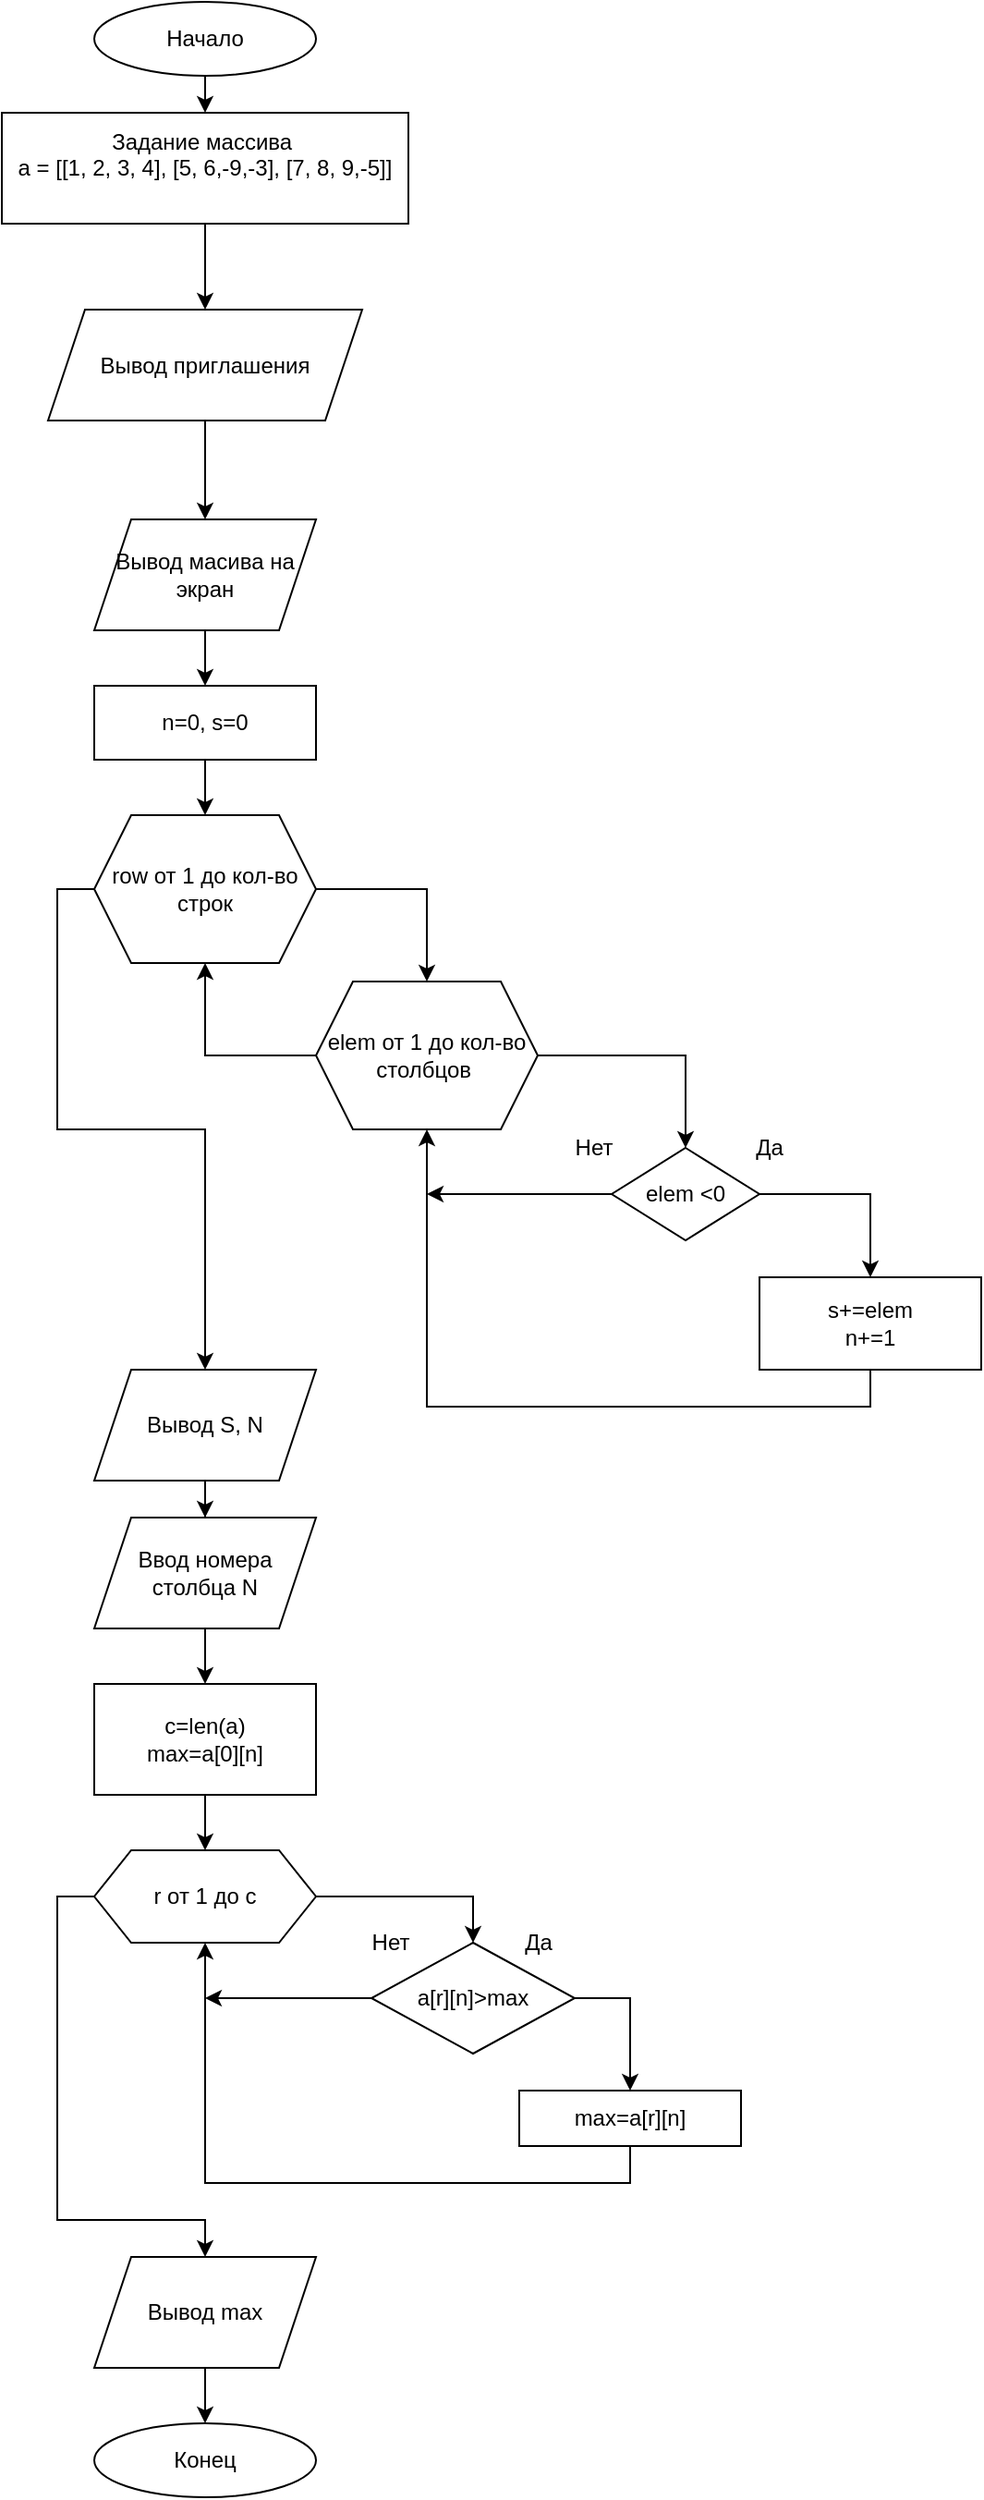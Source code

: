<mxfile version="14.6.13" type="device"><diagram id="6a731a19-8d31-9384-78a2-239565b7b9f0" name="Page-1"><mxGraphModel dx="1086" dy="1613" grid="1" gridSize="10" guides="1" tooltips="1" connect="1" arrows="1" fold="1" page="1" pageScale="1" pageWidth="1169" pageHeight="827" background="#ffffff" math="0" shadow="0"><root><mxCell id="0"/><mxCell id="1" parent="0"/><mxCell id="NZc4HDJNSBxelqFDVV6K-67" style="edgeStyle=orthogonalEdgeStyle;rounded=0;orthogonalLoop=1;jettySize=auto;html=1;exitX=0.5;exitY=1;exitDx=0;exitDy=0;entryX=0.5;entryY=0;entryDx=0;entryDy=0;" edge="1" parent="1" source="NZc4HDJNSBxelqFDVV6K-56" target="NZc4HDJNSBxelqFDVV6K-57"><mxGeometry relative="1" as="geometry"/></mxCell><mxCell id="NZc4HDJNSBxelqFDVV6K-56" value="Начало" style="ellipse;whiteSpace=wrap;html=1;" vertex="1" parent="1"><mxGeometry x="200" y="-640" width="120" height="40" as="geometry"/></mxCell><mxCell id="NZc4HDJNSBxelqFDVV6K-68" style="edgeStyle=orthogonalEdgeStyle;rounded=0;orthogonalLoop=1;jettySize=auto;html=1;exitX=0.5;exitY=1;exitDx=0;exitDy=0;entryX=0.5;entryY=0;entryDx=0;entryDy=0;" edge="1" parent="1" source="NZc4HDJNSBxelqFDVV6K-57" target="NZc4HDJNSBxelqFDVV6K-58"><mxGeometry relative="1" as="geometry"/></mxCell><mxCell id="NZc4HDJNSBxelqFDVV6K-57" value="Задание массива&amp;nbsp;&lt;br&gt;&lt;span&gt;a = [[1, 2, 3, 4], [5, 6,-9,-3], [7, 8, 9,-5]]&lt;br&gt;&lt;br&gt;&lt;/span&gt;" style="rounded=0;whiteSpace=wrap;html=1;" vertex="1" parent="1"><mxGeometry x="150" y="-580" width="220" height="60" as="geometry"/></mxCell><mxCell id="NZc4HDJNSBxelqFDVV6K-69" style="edgeStyle=orthogonalEdgeStyle;rounded=0;orthogonalLoop=1;jettySize=auto;html=1;exitX=0.5;exitY=1;exitDx=0;exitDy=0;entryX=0.5;entryY=0;entryDx=0;entryDy=0;" edge="1" parent="1" source="NZc4HDJNSBxelqFDVV6K-58" target="NZc4HDJNSBxelqFDVV6K-60"><mxGeometry relative="1" as="geometry"/></mxCell><mxCell id="NZc4HDJNSBxelqFDVV6K-58" value="Вывод приглашения" style="shape=parallelogram;perimeter=parallelogramPerimeter;whiteSpace=wrap;html=1;fixedSize=1;" vertex="1" parent="1"><mxGeometry x="175" y="-473.5" width="170" height="60" as="geometry"/></mxCell><mxCell id="NZc4HDJNSBxelqFDVV6K-70" style="edgeStyle=orthogonalEdgeStyle;rounded=0;orthogonalLoop=1;jettySize=auto;html=1;exitX=0.5;exitY=1;exitDx=0;exitDy=0;" edge="1" parent="1" source="NZc4HDJNSBxelqFDVV6K-60" target="NZc4HDJNSBxelqFDVV6K-78"><mxGeometry relative="1" as="geometry"><mxPoint x="260" y="-250" as="targetPoint"/></mxGeometry></mxCell><mxCell id="NZc4HDJNSBxelqFDVV6K-60" value="Вывод масива на экран" style="shape=parallelogram;perimeter=parallelogramPerimeter;whiteSpace=wrap;html=1;fixedSize=1;" vertex="1" parent="1"><mxGeometry x="200" y="-360" width="120" height="60" as="geometry"/></mxCell><mxCell id="NZc4HDJNSBxelqFDVV6K-74" style="edgeStyle=orthogonalEdgeStyle;rounded=0;orthogonalLoop=1;jettySize=auto;html=1;exitX=0;exitY=0.5;exitDx=0;exitDy=0;entryX=0.5;entryY=0;entryDx=0;entryDy=0;" edge="1" parent="1" source="NZc4HDJNSBxelqFDVV6K-61" target="NZc4HDJNSBxelqFDVV6K-64"><mxGeometry relative="1" as="geometry"><Array as="points"><mxPoint x="180" y="-160"/><mxPoint x="180" y="-30"/><mxPoint x="260" y="-30"/></Array></mxGeometry></mxCell><mxCell id="NZc4HDJNSBxelqFDVV6K-77" style="edgeStyle=orthogonalEdgeStyle;rounded=0;orthogonalLoop=1;jettySize=auto;html=1;exitX=1;exitY=0.5;exitDx=0;exitDy=0;entryX=0.5;entryY=0;entryDx=0;entryDy=0;" edge="1" parent="1" source="NZc4HDJNSBxelqFDVV6K-61" target="NZc4HDJNSBxelqFDVV6K-76"><mxGeometry relative="1" as="geometry"/></mxCell><mxCell id="NZc4HDJNSBxelqFDVV6K-61" value="row от 1 до кол-во строк" style="shape=hexagon;perimeter=hexagonPerimeter2;whiteSpace=wrap;html=1;fixedSize=1;" vertex="1" parent="1"><mxGeometry x="200" y="-200" width="120" height="80" as="geometry"/></mxCell><mxCell id="NZc4HDJNSBxelqFDVV6K-72" style="edgeStyle=orthogonalEdgeStyle;rounded=0;orthogonalLoop=1;jettySize=auto;html=1;entryX=0.5;entryY=0;entryDx=0;entryDy=0;exitX=1;exitY=0.5;exitDx=0;exitDy=0;" edge="1" parent="1" source="NZc4HDJNSBxelqFDVV6K-80" target="NZc4HDJNSBxelqFDVV6K-63"><mxGeometry relative="1" as="geometry"><mxPoint x="660" y="-40" as="sourcePoint"/></mxGeometry></mxCell><mxCell id="NZc4HDJNSBxelqFDVV6K-73" style="edgeStyle=orthogonalEdgeStyle;rounded=0;orthogonalLoop=1;jettySize=auto;html=1;exitX=0.5;exitY=1;exitDx=0;exitDy=0;entryX=0.5;entryY=1;entryDx=0;entryDy=0;" edge="1" parent="1" source="NZc4HDJNSBxelqFDVV6K-63" target="NZc4HDJNSBxelqFDVV6K-76"><mxGeometry relative="1" as="geometry"/></mxCell><mxCell id="NZc4HDJNSBxelqFDVV6K-63" value="&lt;div&gt;s+=elem&lt;/div&gt;&lt;div&gt;&lt;span&gt;n+=1&lt;/span&gt;&lt;/div&gt;" style="rounded=0;whiteSpace=wrap;html=1;" vertex="1" parent="1"><mxGeometry x="560" y="50" width="120" height="50" as="geometry"/></mxCell><mxCell id="NZc4HDJNSBxelqFDVV6K-75" style="edgeStyle=orthogonalEdgeStyle;rounded=0;orthogonalLoop=1;jettySize=auto;html=1;exitX=0.5;exitY=1;exitDx=0;exitDy=0;" edge="1" parent="1" source="NZc4HDJNSBxelqFDVV6K-64" target="NZc4HDJNSBxelqFDVV6K-87"><mxGeometry relative="1" as="geometry"><mxPoint x="260" y="210" as="targetPoint"/></mxGeometry></mxCell><mxCell id="NZc4HDJNSBxelqFDVV6K-64" value="Вывод S, N" style="shape=parallelogram;perimeter=parallelogramPerimeter;whiteSpace=wrap;html=1;fixedSize=1;" vertex="1" parent="1"><mxGeometry x="200" y="100" width="120" height="60" as="geometry"/></mxCell><mxCell id="NZc4HDJNSBxelqFDVV6K-65" value="Конец" style="ellipse;whiteSpace=wrap;html=1;" vertex="1" parent="1"><mxGeometry x="200" y="670" width="120" height="40" as="geometry"/></mxCell><mxCell id="NZc4HDJNSBxelqFDVV6K-81" style="edgeStyle=orthogonalEdgeStyle;rounded=0;orthogonalLoop=1;jettySize=auto;html=1;exitX=1;exitY=0.5;exitDx=0;exitDy=0;entryX=0.5;entryY=0;entryDx=0;entryDy=0;" edge="1" parent="1" source="NZc4HDJNSBxelqFDVV6K-76" target="NZc4HDJNSBxelqFDVV6K-80"><mxGeometry relative="1" as="geometry"/></mxCell><mxCell id="NZc4HDJNSBxelqFDVV6K-86" style="edgeStyle=orthogonalEdgeStyle;rounded=0;orthogonalLoop=1;jettySize=auto;html=1;exitX=0;exitY=0.5;exitDx=0;exitDy=0;entryX=0.5;entryY=1;entryDx=0;entryDy=0;" edge="1" parent="1" source="NZc4HDJNSBxelqFDVV6K-76" target="NZc4HDJNSBxelqFDVV6K-61"><mxGeometry relative="1" as="geometry"/></mxCell><mxCell id="NZc4HDJNSBxelqFDVV6K-76" value="elem от 1 до кол-во столбцов&amp;nbsp;" style="shape=hexagon;perimeter=hexagonPerimeter2;whiteSpace=wrap;html=1;fixedSize=1;" vertex="1" parent="1"><mxGeometry x="320" y="-110" width="120" height="80" as="geometry"/></mxCell><mxCell id="NZc4HDJNSBxelqFDVV6K-79" style="edgeStyle=orthogonalEdgeStyle;rounded=0;orthogonalLoop=1;jettySize=auto;html=1;exitX=0.5;exitY=1;exitDx=0;exitDy=0;" edge="1" parent="1" source="NZc4HDJNSBxelqFDVV6K-78" target="NZc4HDJNSBxelqFDVV6K-61"><mxGeometry relative="1" as="geometry"/></mxCell><mxCell id="NZc4HDJNSBxelqFDVV6K-78" value="n=0, s=0" style="rounded=0;whiteSpace=wrap;html=1;" vertex="1" parent="1"><mxGeometry x="200" y="-270" width="120" height="40" as="geometry"/></mxCell><mxCell id="NZc4HDJNSBxelqFDVV6K-83" style="edgeStyle=orthogonalEdgeStyle;rounded=0;orthogonalLoop=1;jettySize=auto;html=1;exitX=0;exitY=0.5;exitDx=0;exitDy=0;" edge="1" parent="1" source="NZc4HDJNSBxelqFDVV6K-80"><mxGeometry relative="1" as="geometry"><mxPoint x="380" y="5" as="targetPoint"/></mxGeometry></mxCell><mxCell id="NZc4HDJNSBxelqFDVV6K-80" value="elem &amp;lt;0" style="rhombus;whiteSpace=wrap;html=1;" vertex="1" parent="1"><mxGeometry x="480" y="-20" width="80" height="50" as="geometry"/></mxCell><mxCell id="NZc4HDJNSBxelqFDVV6K-84" value="Да" style="text;html=1;align=center;verticalAlign=middle;resizable=0;points=[];autosize=1;strokeColor=none;" vertex="1" parent="1"><mxGeometry x="550" y="-30" width="30" height="20" as="geometry"/></mxCell><mxCell id="NZc4HDJNSBxelqFDVV6K-85" value="Нет" style="text;html=1;align=center;verticalAlign=middle;resizable=0;points=[];autosize=1;strokeColor=none;" vertex="1" parent="1"><mxGeometry x="450" y="-30" width="40" height="20" as="geometry"/></mxCell><mxCell id="NZc4HDJNSBxelqFDVV6K-89" style="edgeStyle=orthogonalEdgeStyle;rounded=0;orthogonalLoop=1;jettySize=auto;html=1;exitX=0.5;exitY=1;exitDx=0;exitDy=0;entryX=0.5;entryY=0;entryDx=0;entryDy=0;" edge="1" parent="1" source="NZc4HDJNSBxelqFDVV6K-87" target="NZc4HDJNSBxelqFDVV6K-88"><mxGeometry relative="1" as="geometry"/></mxCell><mxCell id="NZc4HDJNSBxelqFDVV6K-87" value="Ввод номера столбца N" style="shape=parallelogram;perimeter=parallelogramPerimeter;whiteSpace=wrap;html=1;fixedSize=1;" vertex="1" parent="1"><mxGeometry x="200" y="180" width="120" height="60" as="geometry"/></mxCell><mxCell id="NZc4HDJNSBxelqFDVV6K-91" style="edgeStyle=orthogonalEdgeStyle;rounded=0;orthogonalLoop=1;jettySize=auto;html=1;exitX=0.5;exitY=1;exitDx=0;exitDy=0;entryX=0.5;entryY=0;entryDx=0;entryDy=0;" edge="1" parent="1" source="NZc4HDJNSBxelqFDVV6K-88" target="NZc4HDJNSBxelqFDVV6K-90"><mxGeometry relative="1" as="geometry"/></mxCell><mxCell id="NZc4HDJNSBxelqFDVV6K-88" value="&lt;div&gt;c=len(a)&lt;/div&gt;&lt;div&gt;max=a[0][n]&lt;/div&gt;" style="rounded=0;whiteSpace=wrap;html=1;" vertex="1" parent="1"><mxGeometry x="200" y="270" width="120" height="60" as="geometry"/></mxCell><mxCell id="NZc4HDJNSBxelqFDVV6K-93" style="edgeStyle=orthogonalEdgeStyle;rounded=0;orthogonalLoop=1;jettySize=auto;html=1;exitX=1;exitY=0.5;exitDx=0;exitDy=0;entryX=0.5;entryY=0;entryDx=0;entryDy=0;" edge="1" parent="1" source="NZc4HDJNSBxelqFDVV6K-90" target="NZc4HDJNSBxelqFDVV6K-92"><mxGeometry relative="1" as="geometry"/></mxCell><mxCell id="NZc4HDJNSBxelqFDVV6K-101" style="edgeStyle=orthogonalEdgeStyle;rounded=0;orthogonalLoop=1;jettySize=auto;html=1;exitX=0;exitY=0.5;exitDx=0;exitDy=0;" edge="1" parent="1" source="NZc4HDJNSBxelqFDVV6K-90" target="NZc4HDJNSBxelqFDVV6K-100"><mxGeometry relative="1" as="geometry"><Array as="points"><mxPoint x="180" y="385"/><mxPoint x="180" y="560"/><mxPoint x="260" y="560"/></Array></mxGeometry></mxCell><mxCell id="NZc4HDJNSBxelqFDVV6K-90" value="r от 1 до с" style="shape=hexagon;perimeter=hexagonPerimeter2;whiteSpace=wrap;html=1;fixedSize=1;" vertex="1" parent="1"><mxGeometry x="200" y="360" width="120" height="50" as="geometry"/></mxCell><mxCell id="NZc4HDJNSBxelqFDVV6K-97" style="edgeStyle=orthogonalEdgeStyle;rounded=0;orthogonalLoop=1;jettySize=auto;html=1;exitX=1;exitY=0.5;exitDx=0;exitDy=0;entryX=0.5;entryY=0;entryDx=0;entryDy=0;" edge="1" parent="1" source="NZc4HDJNSBxelqFDVV6K-92" target="NZc4HDJNSBxelqFDVV6K-96"><mxGeometry relative="1" as="geometry"/></mxCell><mxCell id="NZc4HDJNSBxelqFDVV6K-99" style="edgeStyle=orthogonalEdgeStyle;rounded=0;orthogonalLoop=1;jettySize=auto;html=1;exitX=0;exitY=0.5;exitDx=0;exitDy=0;" edge="1" parent="1" source="NZc4HDJNSBxelqFDVV6K-92"><mxGeometry relative="1" as="geometry"><mxPoint x="260" y="440" as="targetPoint"/></mxGeometry></mxCell><mxCell id="NZc4HDJNSBxelqFDVV6K-92" value="a[r][n]&amp;gt;max" style="rhombus;whiteSpace=wrap;html=1;" vertex="1" parent="1"><mxGeometry x="350" y="410" width="110" height="60" as="geometry"/></mxCell><mxCell id="NZc4HDJNSBxelqFDVV6K-94" value="Да" style="text;html=1;align=center;verticalAlign=middle;resizable=0;points=[];autosize=1;strokeColor=none;" vertex="1" parent="1"><mxGeometry x="425" y="400" width="30" height="20" as="geometry"/></mxCell><mxCell id="NZc4HDJNSBxelqFDVV6K-95" value="Нет" style="text;html=1;align=center;verticalAlign=middle;resizable=0;points=[];autosize=1;strokeColor=none;" vertex="1" parent="1"><mxGeometry x="340" y="400" width="40" height="20" as="geometry"/></mxCell><mxCell id="NZc4HDJNSBxelqFDVV6K-98" style="edgeStyle=orthogonalEdgeStyle;rounded=0;orthogonalLoop=1;jettySize=auto;html=1;exitX=0.5;exitY=1;exitDx=0;exitDy=0;entryX=0.5;entryY=1;entryDx=0;entryDy=0;" edge="1" parent="1" source="NZc4HDJNSBxelqFDVV6K-96" target="NZc4HDJNSBxelqFDVV6K-90"><mxGeometry relative="1" as="geometry"/></mxCell><mxCell id="NZc4HDJNSBxelqFDVV6K-96" value="max=a[r][n]" style="rounded=0;whiteSpace=wrap;html=1;" vertex="1" parent="1"><mxGeometry x="430" y="490" width="120" height="30" as="geometry"/></mxCell><mxCell id="NZc4HDJNSBxelqFDVV6K-102" style="edgeStyle=orthogonalEdgeStyle;rounded=0;orthogonalLoop=1;jettySize=auto;html=1;exitX=0.5;exitY=1;exitDx=0;exitDy=0;entryX=0.5;entryY=0;entryDx=0;entryDy=0;" edge="1" parent="1" source="NZc4HDJNSBxelqFDVV6K-100" target="NZc4HDJNSBxelqFDVV6K-65"><mxGeometry relative="1" as="geometry"/></mxCell><mxCell id="NZc4HDJNSBxelqFDVV6K-100" value="Вывод max" style="shape=parallelogram;perimeter=parallelogramPerimeter;whiteSpace=wrap;html=1;fixedSize=1;" vertex="1" parent="1"><mxGeometry x="200" y="580" width="120" height="60" as="geometry"/></mxCell></root></mxGraphModel></diagram></mxfile>